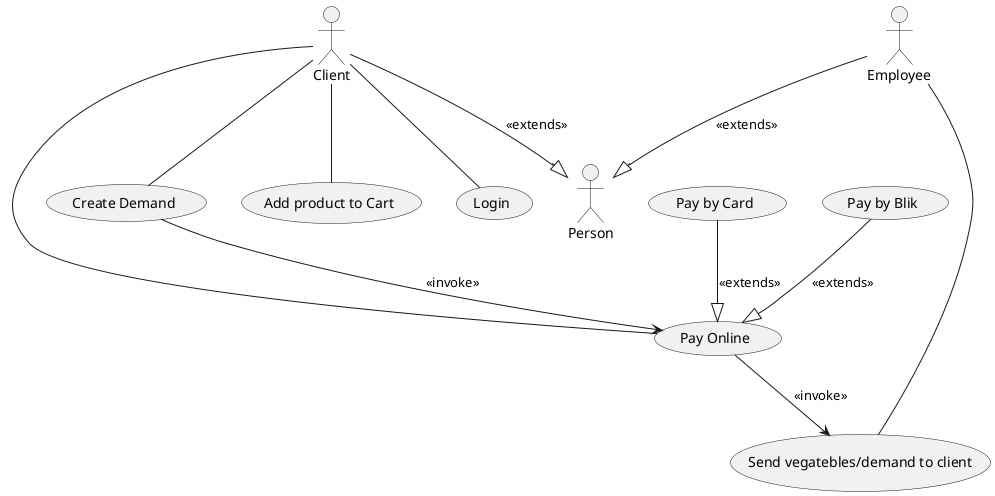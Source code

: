@startuml

actor Client
actor Employee
actor Person

usecase Login
usecase "Create Demand" as CreateDemand
usecase "Pay Online" as Pay
usecase "Pay by Card" as PCard
usecase "Pay by Blik" as Blik
usecase "Send vegatebles/demand to client" as Send
usecase "Add product to Cart" as AddToCart

Client -- Login
Client -- AddToCart
Client -- CreateDemand
Client -- Pay
Employee -- Send

CreateDemand --> Pay : <<invoke>>
Pay --> Send: <<invoke>>

Client --|> Person : <<extends>>
Employee --|> Person : <<extends>>

Blik --|> Pay : <<extends>>
PCard --|> Pay : <<extends>>


@enduml